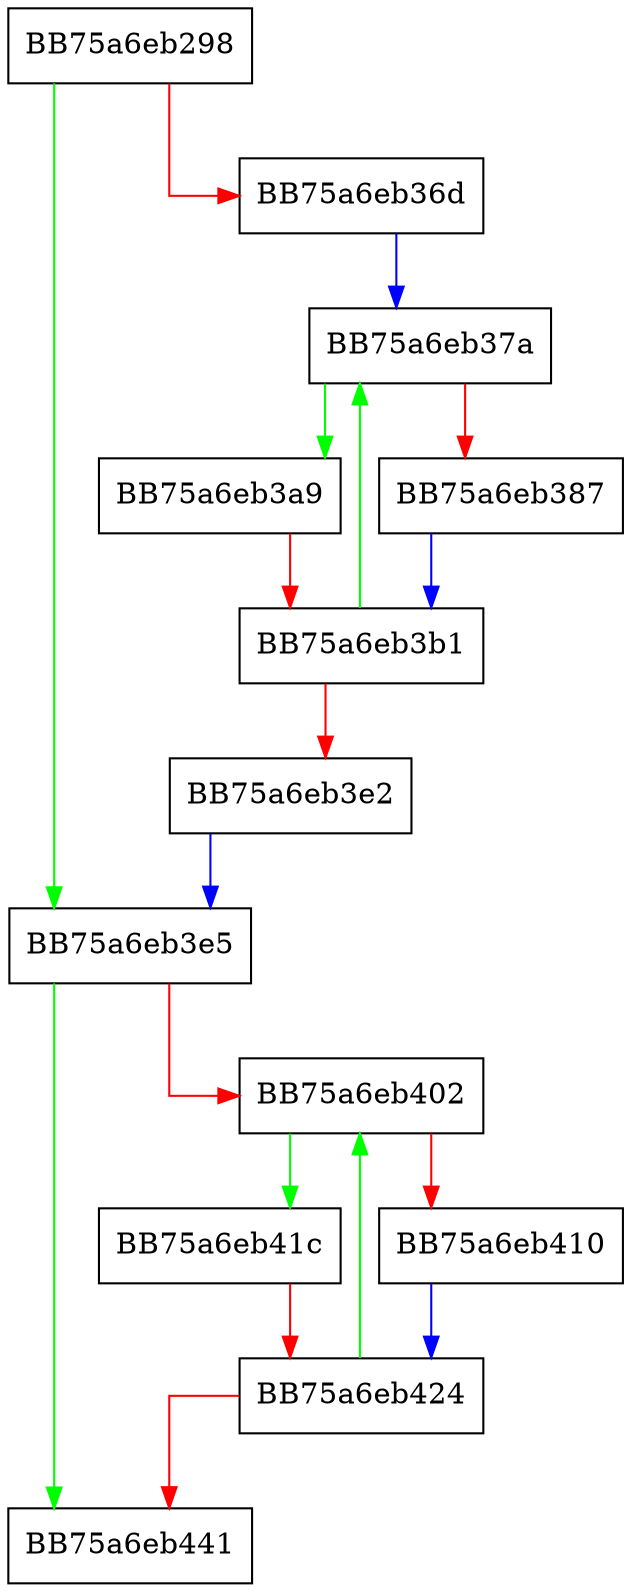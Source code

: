 digraph vdll_data_t {
  node [shape="box"];
  graph [splines=ortho];
  BB75a6eb298 -> BB75a6eb3e5 [color="green"];
  BB75a6eb298 -> BB75a6eb36d [color="red"];
  BB75a6eb36d -> BB75a6eb37a [color="blue"];
  BB75a6eb37a -> BB75a6eb3a9 [color="green"];
  BB75a6eb37a -> BB75a6eb387 [color="red"];
  BB75a6eb387 -> BB75a6eb3b1 [color="blue"];
  BB75a6eb3a9 -> BB75a6eb3b1 [color="red"];
  BB75a6eb3b1 -> BB75a6eb37a [color="green"];
  BB75a6eb3b1 -> BB75a6eb3e2 [color="red"];
  BB75a6eb3e2 -> BB75a6eb3e5 [color="blue"];
  BB75a6eb3e5 -> BB75a6eb441 [color="green"];
  BB75a6eb3e5 -> BB75a6eb402 [color="red"];
  BB75a6eb402 -> BB75a6eb41c [color="green"];
  BB75a6eb402 -> BB75a6eb410 [color="red"];
  BB75a6eb410 -> BB75a6eb424 [color="blue"];
  BB75a6eb41c -> BB75a6eb424 [color="red"];
  BB75a6eb424 -> BB75a6eb402 [color="green"];
  BB75a6eb424 -> BB75a6eb441 [color="red"];
}